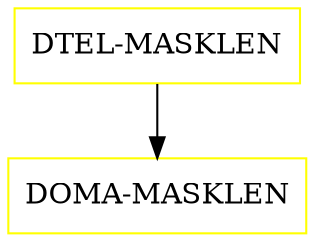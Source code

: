 digraph G {
  "DTEL-MASKLEN" [shape=box,color=yellow];
  "DOMA-MASKLEN" [shape=box,color=yellow,URL="./DOMA_MASKLEN.html"];
  "DTEL-MASKLEN" -> "DOMA-MASKLEN";
}
